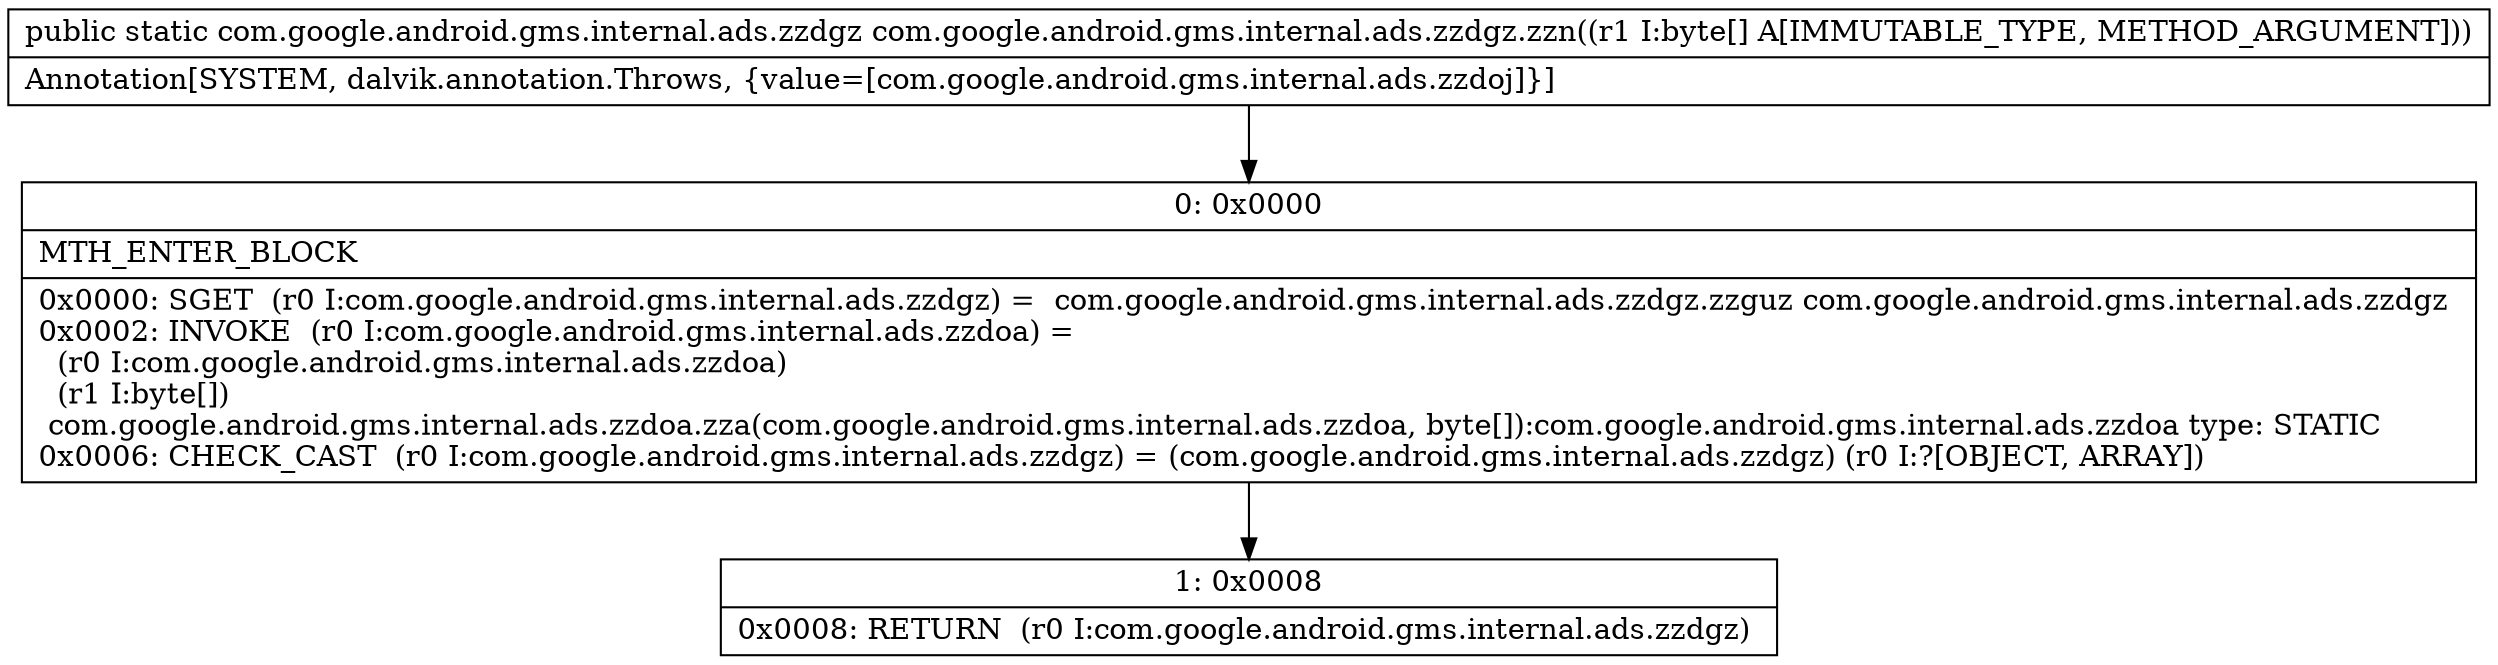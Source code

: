 digraph "CFG forcom.google.android.gms.internal.ads.zzdgz.zzn([B)Lcom\/google\/android\/gms\/internal\/ads\/zzdgz;" {
Node_0 [shape=record,label="{0\:\ 0x0000|MTH_ENTER_BLOCK\l|0x0000: SGET  (r0 I:com.google.android.gms.internal.ads.zzdgz) =  com.google.android.gms.internal.ads.zzdgz.zzguz com.google.android.gms.internal.ads.zzdgz \l0x0002: INVOKE  (r0 I:com.google.android.gms.internal.ads.zzdoa) = \l  (r0 I:com.google.android.gms.internal.ads.zzdoa)\l  (r1 I:byte[])\l com.google.android.gms.internal.ads.zzdoa.zza(com.google.android.gms.internal.ads.zzdoa, byte[]):com.google.android.gms.internal.ads.zzdoa type: STATIC \l0x0006: CHECK_CAST  (r0 I:com.google.android.gms.internal.ads.zzdgz) = (com.google.android.gms.internal.ads.zzdgz) (r0 I:?[OBJECT, ARRAY]) \l}"];
Node_1 [shape=record,label="{1\:\ 0x0008|0x0008: RETURN  (r0 I:com.google.android.gms.internal.ads.zzdgz) \l}"];
MethodNode[shape=record,label="{public static com.google.android.gms.internal.ads.zzdgz com.google.android.gms.internal.ads.zzdgz.zzn((r1 I:byte[] A[IMMUTABLE_TYPE, METHOD_ARGUMENT]))  | Annotation[SYSTEM, dalvik.annotation.Throws, \{value=[com.google.android.gms.internal.ads.zzdoj]\}]\l}"];
MethodNode -> Node_0;
Node_0 -> Node_1;
}

